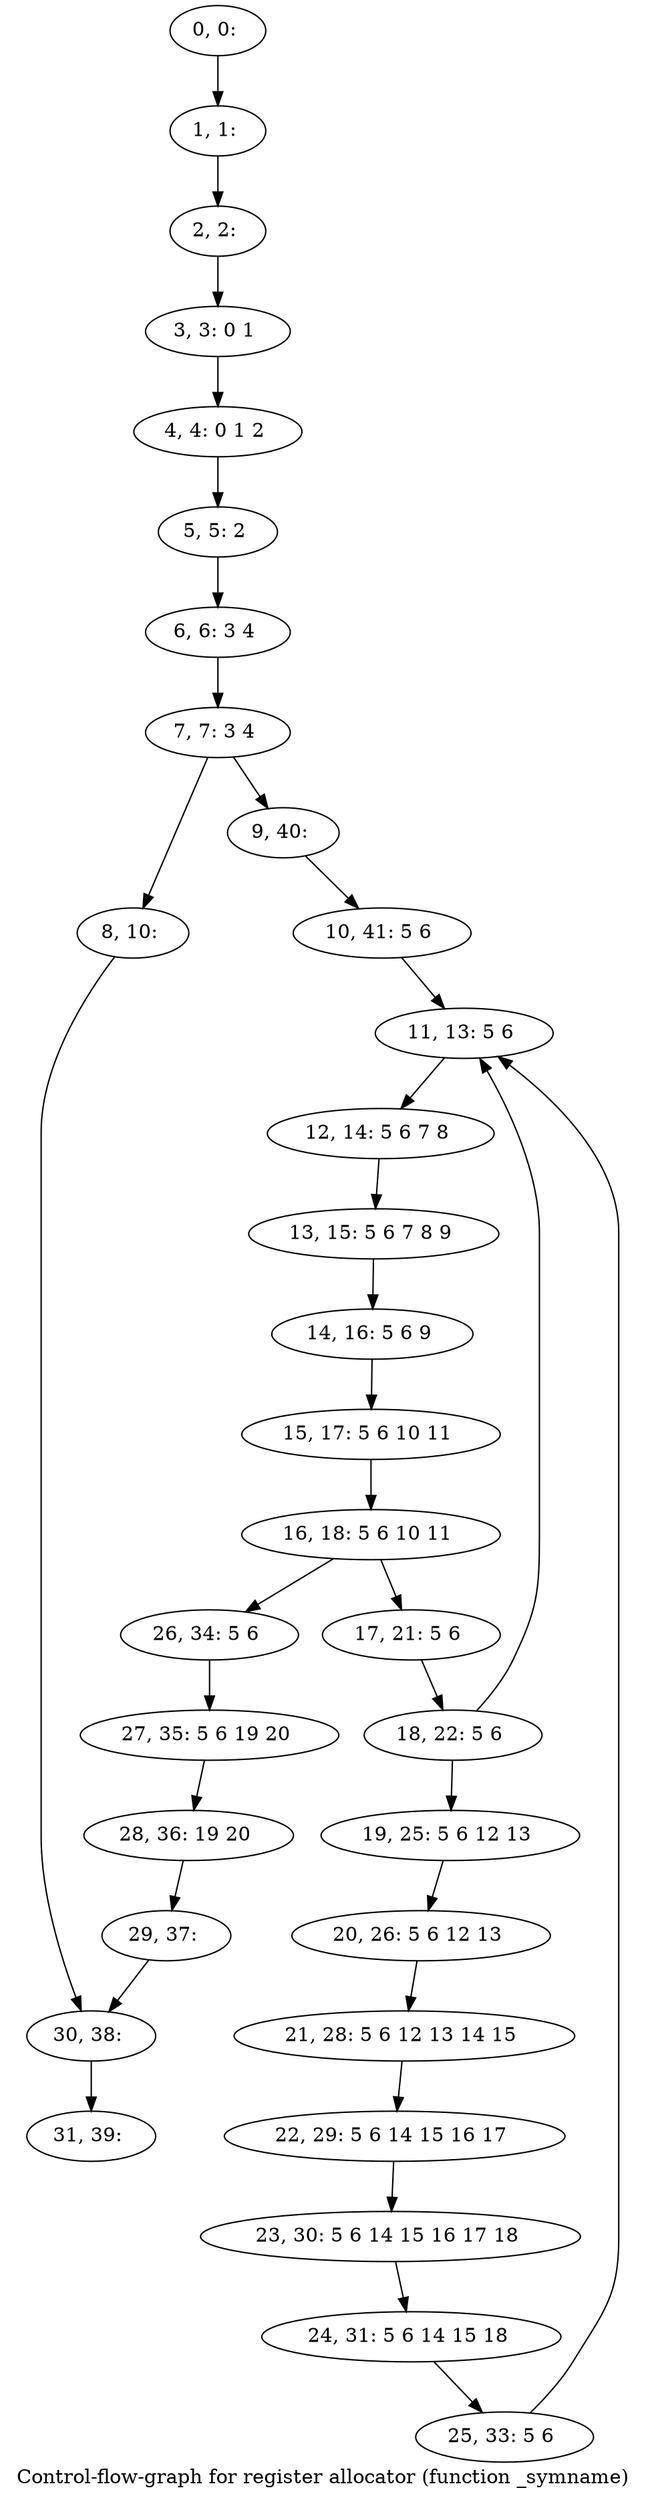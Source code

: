 digraph G {
graph [label="Control-flow-graph for register allocator (function _symname)"]
0[label="0, 0: "];
1[label="1, 1: "];
2[label="2, 2: "];
3[label="3, 3: 0 1 "];
4[label="4, 4: 0 1 2 "];
5[label="5, 5: 2 "];
6[label="6, 6: 3 4 "];
7[label="7, 7: 3 4 "];
8[label="8, 10: "];
9[label="9, 40: "];
10[label="10, 41: 5 6 "];
11[label="11, 13: 5 6 "];
12[label="12, 14: 5 6 7 8 "];
13[label="13, 15: 5 6 7 8 9 "];
14[label="14, 16: 5 6 9 "];
15[label="15, 17: 5 6 10 11 "];
16[label="16, 18: 5 6 10 11 "];
17[label="17, 21: 5 6 "];
18[label="18, 22: 5 6 "];
19[label="19, 25: 5 6 12 13 "];
20[label="20, 26: 5 6 12 13 "];
21[label="21, 28: 5 6 12 13 14 15 "];
22[label="22, 29: 5 6 14 15 16 17 "];
23[label="23, 30: 5 6 14 15 16 17 18 "];
24[label="24, 31: 5 6 14 15 18 "];
25[label="25, 33: 5 6 "];
26[label="26, 34: 5 6 "];
27[label="27, 35: 5 6 19 20 "];
28[label="28, 36: 19 20 "];
29[label="29, 37: "];
30[label="30, 38: "];
31[label="31, 39: "];
0->1 ;
1->2 ;
2->3 ;
3->4 ;
4->5 ;
5->6 ;
6->7 ;
7->8 ;
7->9 ;
8->30 ;
9->10 ;
10->11 ;
11->12 ;
12->13 ;
13->14 ;
14->15 ;
15->16 ;
16->17 ;
16->26 ;
17->18 ;
18->19 ;
18->11 ;
19->20 ;
20->21 ;
21->22 ;
22->23 ;
23->24 ;
24->25 ;
25->11 ;
26->27 ;
27->28 ;
28->29 ;
29->30 ;
30->31 ;
}
